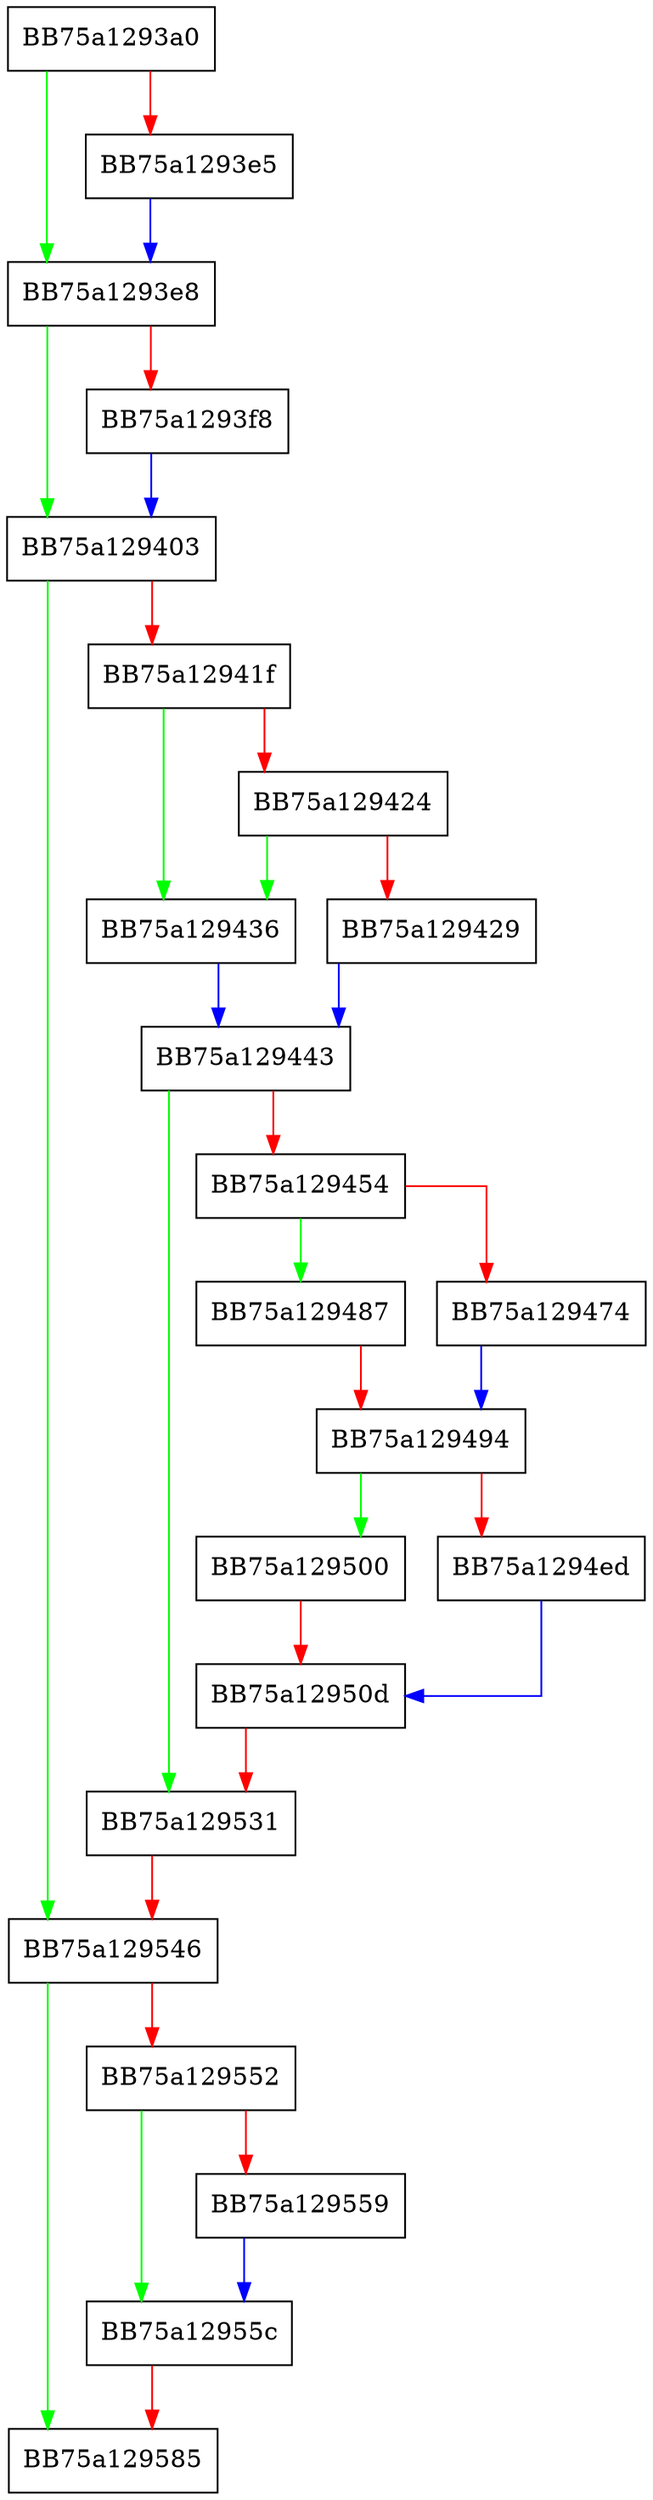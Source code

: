 digraph fail {
  node [shape="box"];
  graph [splines=ortho];
  BB75a1293a0 -> BB75a1293e8 [color="green"];
  BB75a1293a0 -> BB75a1293e5 [color="red"];
  BB75a1293e5 -> BB75a1293e8 [color="blue"];
  BB75a1293e8 -> BB75a129403 [color="green"];
  BB75a1293e8 -> BB75a1293f8 [color="red"];
  BB75a1293f8 -> BB75a129403 [color="blue"];
  BB75a129403 -> BB75a129546 [color="green"];
  BB75a129403 -> BB75a12941f [color="red"];
  BB75a12941f -> BB75a129436 [color="green"];
  BB75a12941f -> BB75a129424 [color="red"];
  BB75a129424 -> BB75a129436 [color="green"];
  BB75a129424 -> BB75a129429 [color="red"];
  BB75a129429 -> BB75a129443 [color="blue"];
  BB75a129436 -> BB75a129443 [color="blue"];
  BB75a129443 -> BB75a129531 [color="green"];
  BB75a129443 -> BB75a129454 [color="red"];
  BB75a129454 -> BB75a129487 [color="green"];
  BB75a129454 -> BB75a129474 [color="red"];
  BB75a129474 -> BB75a129494 [color="blue"];
  BB75a129487 -> BB75a129494 [color="red"];
  BB75a129494 -> BB75a129500 [color="green"];
  BB75a129494 -> BB75a1294ed [color="red"];
  BB75a1294ed -> BB75a12950d [color="blue"];
  BB75a129500 -> BB75a12950d [color="red"];
  BB75a12950d -> BB75a129531 [color="red"];
  BB75a129531 -> BB75a129546 [color="red"];
  BB75a129546 -> BB75a129585 [color="green"];
  BB75a129546 -> BB75a129552 [color="red"];
  BB75a129552 -> BB75a12955c [color="green"];
  BB75a129552 -> BB75a129559 [color="red"];
  BB75a129559 -> BB75a12955c [color="blue"];
  BB75a12955c -> BB75a129585 [color="red"];
}